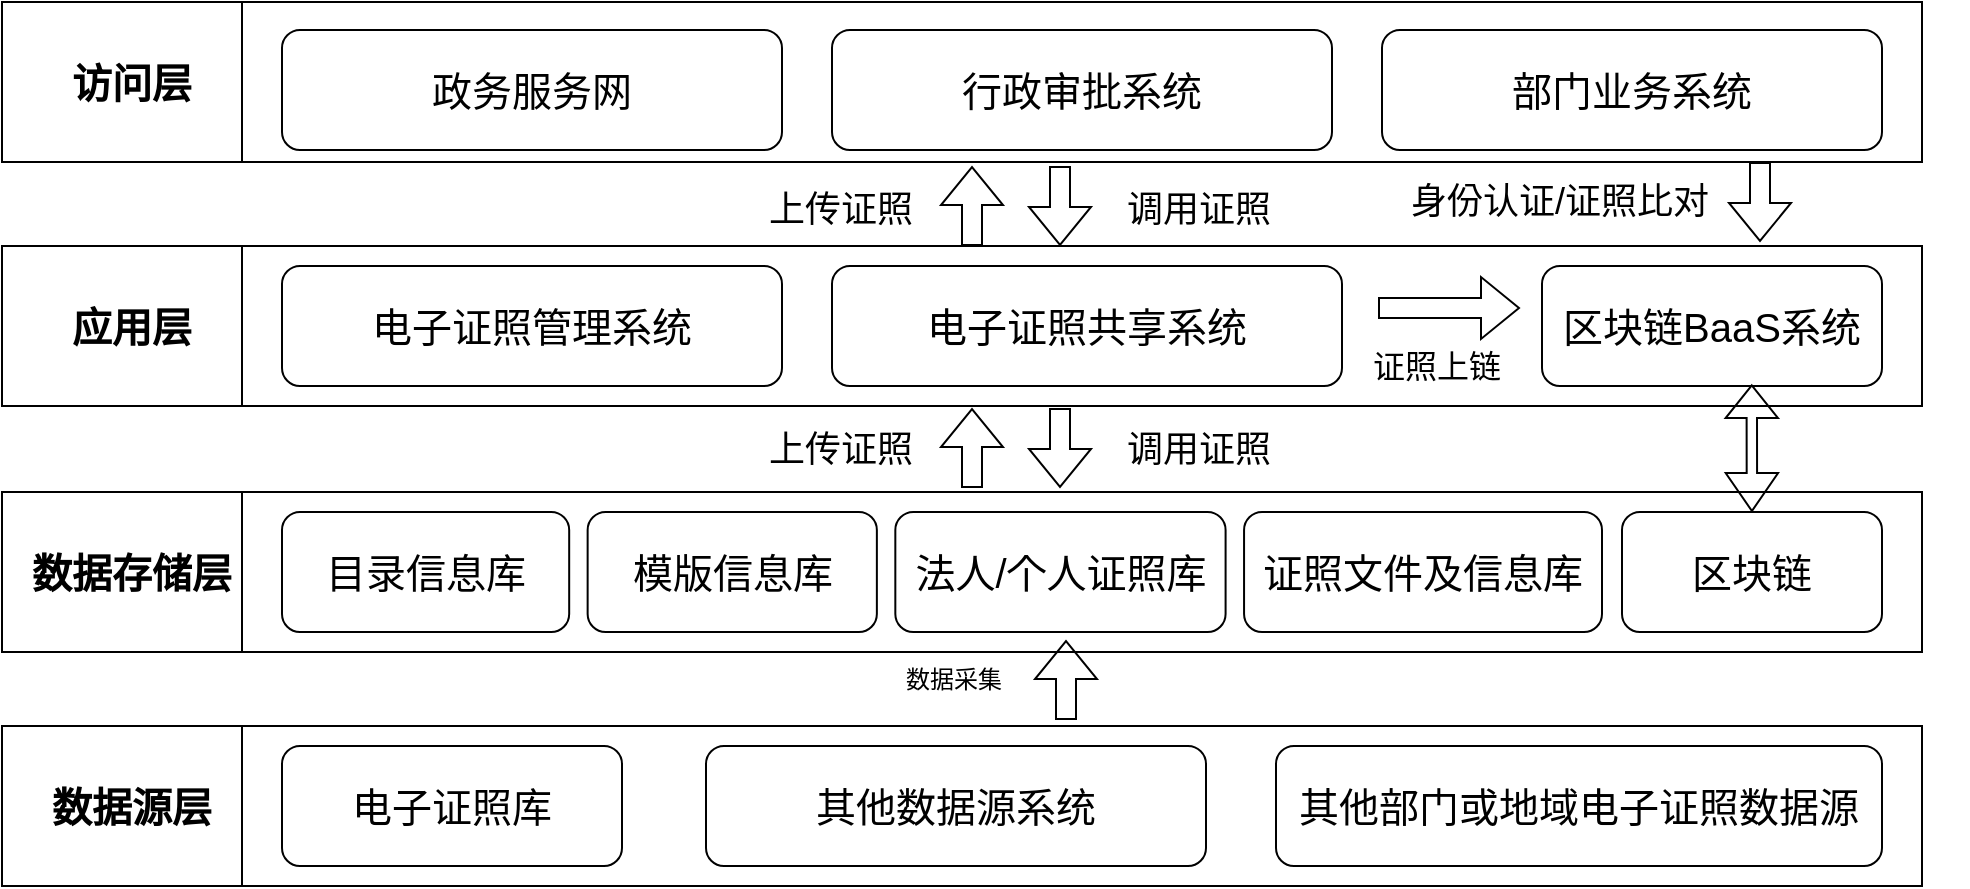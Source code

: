 <mxfile version="23.0.2" type="github">
  <diagram name="第 1 页" id="RS2oqep8soCqUfkU9GSQ">
    <mxGraphModel dx="2099" dy="735" grid="1" gridSize="10" guides="1" tooltips="1" connect="1" arrows="1" fold="1" page="1" pageScale="1" pageWidth="827" pageHeight="1169" math="0" shadow="0">
      <root>
        <mxCell id="0" />
        <mxCell id="1" parent="0" />
        <mxCell id="eS6wFpmXcqXi8iL8XK0C-51" value="" style="group" vertex="1" connectable="0" parent="1">
          <mxGeometry x="-120" y="350" width="983" height="438" as="geometry" />
        </mxCell>
        <mxCell id="eS6wFpmXcqXi8iL8XK0C-27" value="" style="group" vertex="1" connectable="0" parent="eS6wFpmXcqXi8iL8XK0C-51">
          <mxGeometry width="980" height="80" as="geometry" />
        </mxCell>
        <mxCell id="eS6wFpmXcqXi8iL8XK0C-28" value="&lt;font style=&quot;font-size: 20px;&quot;&gt;&lt;b&gt;访问层&lt;/b&gt;&lt;/font&gt;" style="rounded=0;whiteSpace=wrap;html=1;" vertex="1" parent="eS6wFpmXcqXi8iL8XK0C-27">
          <mxGeometry y="-4" width="130" height="80" as="geometry" />
        </mxCell>
        <mxCell id="eS6wFpmXcqXi8iL8XK0C-29" value="" style="rounded=0;whiteSpace=wrap;html=1;" vertex="1" parent="eS6wFpmXcqXi8iL8XK0C-27">
          <mxGeometry x="120" y="-4" width="840" height="80" as="geometry" />
        </mxCell>
        <mxCell id="eS6wFpmXcqXi8iL8XK0C-30" value="&lt;font style=&quot;font-size: 20px;&quot;&gt;政务服务网&lt;/font&gt;" style="rounded=1;whiteSpace=wrap;html=1;" vertex="1" parent="eS6wFpmXcqXi8iL8XK0C-27">
          <mxGeometry x="140" y="10" width="250" height="60" as="geometry" />
        </mxCell>
        <mxCell id="eS6wFpmXcqXi8iL8XK0C-31" value="&lt;font style=&quot;font-size: 20px;&quot;&gt;行政审批系统&lt;/font&gt;" style="rounded=1;whiteSpace=wrap;html=1;" vertex="1" parent="eS6wFpmXcqXi8iL8XK0C-27">
          <mxGeometry x="415" y="10" width="250" height="60" as="geometry" />
        </mxCell>
        <mxCell id="eS6wFpmXcqXi8iL8XK0C-32" value="&lt;font style=&quot;font-size: 20px;&quot;&gt;部门业务系统&lt;/font&gt;" style="rounded=1;whiteSpace=wrap;html=1;" vertex="1" parent="eS6wFpmXcqXi8iL8XK0C-27">
          <mxGeometry x="690" y="10" width="250" height="60" as="geometry" />
        </mxCell>
        <mxCell id="eS6wFpmXcqXi8iL8XK0C-33" value="" style="group" vertex="1" connectable="0" parent="eS6wFpmXcqXi8iL8XK0C-51">
          <mxGeometry y="118" width="980" height="80" as="geometry" />
        </mxCell>
        <mxCell id="eS6wFpmXcqXi8iL8XK0C-34" value="&lt;span style=&quot;font-size: 20px;&quot;&gt;&lt;b&gt;应用层&lt;/b&gt;&lt;/span&gt;" style="rounded=0;whiteSpace=wrap;html=1;" vertex="1" parent="eS6wFpmXcqXi8iL8XK0C-33">
          <mxGeometry width="130" height="80" as="geometry" />
        </mxCell>
        <mxCell id="eS6wFpmXcqXi8iL8XK0C-35" value="" style="rounded=0;whiteSpace=wrap;html=1;" vertex="1" parent="eS6wFpmXcqXi8iL8XK0C-33">
          <mxGeometry x="120" width="840" height="80" as="geometry" />
        </mxCell>
        <mxCell id="eS6wFpmXcqXi8iL8XK0C-58" value="&lt;span style=&quot;font-size: 20px;&quot;&gt;区块链BaaS系统&lt;/span&gt;" style="rounded=1;whiteSpace=wrap;html=1;" vertex="1" parent="eS6wFpmXcqXi8iL8XK0C-33">
          <mxGeometry x="770" y="10" width="170" height="60" as="geometry" />
        </mxCell>
        <mxCell id="eS6wFpmXcqXi8iL8XK0C-36" value="&lt;span style=&quot;font-size: 20px;&quot;&gt;电子证照管理系统&lt;/span&gt;" style="rounded=1;whiteSpace=wrap;html=1;" vertex="1" parent="eS6wFpmXcqXi8iL8XK0C-33">
          <mxGeometry x="140" y="10" width="250" height="60" as="geometry" />
        </mxCell>
        <mxCell id="eS6wFpmXcqXi8iL8XK0C-37" value="&lt;span style=&quot;font-size: 20px;&quot;&gt;电子证照共享系统&lt;/span&gt;" style="rounded=1;whiteSpace=wrap;html=1;" vertex="1" parent="eS6wFpmXcqXi8iL8XK0C-33">
          <mxGeometry x="415" y="10" width="255" height="60" as="geometry" />
        </mxCell>
        <mxCell id="eS6wFpmXcqXi8iL8XK0C-83" value="" style="shape=flexArrow;endArrow=classic;html=1;rounded=0;entryX=0;entryY=0.5;entryDx=0;entryDy=0;" edge="1" parent="eS6wFpmXcqXi8iL8XK0C-33">
          <mxGeometry width="50" height="50" relative="1" as="geometry">
            <mxPoint x="688" y="31" as="sourcePoint" />
            <mxPoint x="759.0" y="31" as="targetPoint" />
          </mxGeometry>
        </mxCell>
        <mxCell id="eS6wFpmXcqXi8iL8XK0C-84" value="&lt;font style=&quot;font-size: 16px;&quot;&gt;证照上链&lt;/font&gt;" style="text;html=1;strokeColor=none;fillColor=none;align=center;verticalAlign=middle;whiteSpace=wrap;rounded=0;" vertex="1" parent="eS6wFpmXcqXi8iL8XK0C-33">
          <mxGeometry x="673" y="45" width="89" height="30" as="geometry" />
        </mxCell>
        <mxCell id="eS6wFpmXcqXi8iL8XK0C-39" value="" style="group" vertex="1" connectable="0" parent="eS6wFpmXcqXi8iL8XK0C-51">
          <mxGeometry y="241" width="980" height="80" as="geometry" />
        </mxCell>
        <mxCell id="eS6wFpmXcqXi8iL8XK0C-40" value="&lt;span style=&quot;font-size: 20px;&quot;&gt;&lt;b&gt;数据存储层&lt;/b&gt;&lt;/span&gt;" style="rounded=0;whiteSpace=wrap;html=1;" vertex="1" parent="eS6wFpmXcqXi8iL8XK0C-39">
          <mxGeometry width="130" height="80" as="geometry" />
        </mxCell>
        <mxCell id="eS6wFpmXcqXi8iL8XK0C-41" value="" style="rounded=0;whiteSpace=wrap;html=1;" vertex="1" parent="eS6wFpmXcqXi8iL8XK0C-39">
          <mxGeometry x="120" width="840" height="80" as="geometry" />
        </mxCell>
        <mxCell id="eS6wFpmXcqXi8iL8XK0C-57" value="" style="group" vertex="1" connectable="0" parent="eS6wFpmXcqXi8iL8XK0C-39">
          <mxGeometry x="140" y="10" width="800" height="60" as="geometry" />
        </mxCell>
        <mxCell id="eS6wFpmXcqXi8iL8XK0C-42" value="&lt;span style=&quot;font-size: 20px;&quot;&gt;目录信息库&lt;/span&gt;" style="rounded=1;whiteSpace=wrap;html=1;" vertex="1" parent="eS6wFpmXcqXi8iL8XK0C-57">
          <mxGeometry width="143.59" height="60" as="geometry" />
        </mxCell>
        <mxCell id="eS6wFpmXcqXi8iL8XK0C-43" value="&lt;span style=&quot;font-size: 20px;&quot;&gt;模版信息库&lt;/span&gt;" style="rounded=1;whiteSpace=wrap;html=1;" vertex="1" parent="eS6wFpmXcqXi8iL8XK0C-57">
          <mxGeometry x="152.821" width="144.615" height="60" as="geometry" />
        </mxCell>
        <mxCell id="eS6wFpmXcqXi8iL8XK0C-44" value="&lt;span style=&quot;font-size: 20px;&quot;&gt;法人/个人证照库&lt;/span&gt;" style="rounded=1;whiteSpace=wrap;html=1;" vertex="1" parent="eS6wFpmXcqXi8iL8XK0C-57">
          <mxGeometry x="306.667" width="165.128" height="60" as="geometry" />
        </mxCell>
        <mxCell id="eS6wFpmXcqXi8iL8XK0C-55" value="&lt;span style=&quot;font-size: 20px;&quot;&gt;证照文件及信息库&lt;/span&gt;" style="rounded=1;whiteSpace=wrap;html=1;" vertex="1" parent="eS6wFpmXcqXi8iL8XK0C-57">
          <mxGeometry x="481.03" width="178.97" height="60" as="geometry" />
        </mxCell>
        <mxCell id="eS6wFpmXcqXi8iL8XK0C-56" value="&lt;span style=&quot;font-size: 20px;&quot;&gt;区块链&lt;/span&gt;" style="rounded=1;whiteSpace=wrap;html=1;" vertex="1" parent="eS6wFpmXcqXi8iL8XK0C-57">
          <mxGeometry x="670" width="130" height="60" as="geometry" />
        </mxCell>
        <mxCell id="eS6wFpmXcqXi8iL8XK0C-45" value="" style="group" vertex="1" connectable="0" parent="eS6wFpmXcqXi8iL8XK0C-51">
          <mxGeometry y="358" width="980" height="80" as="geometry" />
        </mxCell>
        <mxCell id="eS6wFpmXcqXi8iL8XK0C-46" value="&lt;span style=&quot;font-size: 20px;&quot;&gt;&lt;b&gt;数据源层&lt;/b&gt;&lt;/span&gt;" style="rounded=0;whiteSpace=wrap;html=1;" vertex="1" parent="eS6wFpmXcqXi8iL8XK0C-45">
          <mxGeometry width="130" height="80" as="geometry" />
        </mxCell>
        <mxCell id="eS6wFpmXcqXi8iL8XK0C-47" value="" style="rounded=0;whiteSpace=wrap;html=1;" vertex="1" parent="eS6wFpmXcqXi8iL8XK0C-45">
          <mxGeometry x="120" width="840" height="80" as="geometry" />
        </mxCell>
        <mxCell id="eS6wFpmXcqXi8iL8XK0C-48" value="&lt;span style=&quot;font-size: 20px;&quot;&gt;电子证照库&lt;/span&gt;" style="rounded=1;whiteSpace=wrap;html=1;" vertex="1" parent="eS6wFpmXcqXi8iL8XK0C-45">
          <mxGeometry x="140" y="10" width="170" height="60" as="geometry" />
        </mxCell>
        <mxCell id="eS6wFpmXcqXi8iL8XK0C-49" value="&lt;span style=&quot;font-size: 20px;&quot;&gt;其他数据源系统&lt;/span&gt;" style="rounded=1;whiteSpace=wrap;html=1;" vertex="1" parent="eS6wFpmXcqXi8iL8XK0C-45">
          <mxGeometry x="352" y="10" width="250" height="60" as="geometry" />
        </mxCell>
        <mxCell id="eS6wFpmXcqXi8iL8XK0C-50" value="&lt;span style=&quot;font-size: 20px;&quot;&gt;其他部门或地域电子证照数据源&lt;/span&gt;" style="rounded=1;whiteSpace=wrap;html=1;" vertex="1" parent="eS6wFpmXcqXi8iL8XK0C-45">
          <mxGeometry x="637" y="10" width="303" height="60" as="geometry" />
        </mxCell>
        <mxCell id="eS6wFpmXcqXi8iL8XK0C-53" value="" style="shape=flexArrow;endArrow=classic;html=1;rounded=0;" edge="1" parent="eS6wFpmXcqXi8iL8XK0C-51">
          <mxGeometry width="50" height="50" relative="1" as="geometry">
            <mxPoint x="532" y="355" as="sourcePoint" />
            <mxPoint x="532" y="315" as="targetPoint" />
          </mxGeometry>
        </mxCell>
        <mxCell id="eS6wFpmXcqXi8iL8XK0C-54" value="数据采集" style="text;html=1;strokeColor=none;fillColor=none;align=center;verticalAlign=middle;whiteSpace=wrap;rounded=0;" vertex="1" parent="eS6wFpmXcqXi8iL8XK0C-51">
          <mxGeometry x="446" y="320" width="60" height="30" as="geometry" />
        </mxCell>
        <mxCell id="eS6wFpmXcqXi8iL8XK0C-70" value="" style="group" vertex="1" connectable="0" parent="eS6wFpmXcqXi8iL8XK0C-51">
          <mxGeometry x="375" y="78" width="253" height="40" as="geometry" />
        </mxCell>
        <mxCell id="eS6wFpmXcqXi8iL8XK0C-63" value="" style="shape=flexArrow;endArrow=classic;html=1;rounded=0;" edge="1" parent="eS6wFpmXcqXi8iL8XK0C-70">
          <mxGeometry width="50" height="50" relative="1" as="geometry">
            <mxPoint x="110" y="40" as="sourcePoint" />
            <mxPoint x="110" as="targetPoint" />
          </mxGeometry>
        </mxCell>
        <mxCell id="eS6wFpmXcqXi8iL8XK0C-64" value="&lt;font style=&quot;font-size: 18px;&quot;&gt;上传证照&lt;/font&gt;" style="text;html=1;strokeColor=none;fillColor=none;align=center;verticalAlign=middle;whiteSpace=wrap;rounded=0;" vertex="1" parent="eS6wFpmXcqXi8iL8XK0C-70">
          <mxGeometry y="7" width="89" height="30" as="geometry" />
        </mxCell>
        <mxCell id="eS6wFpmXcqXi8iL8XK0C-67" value="" style="shape=flexArrow;endArrow=classic;html=1;rounded=0;" edge="1" parent="eS6wFpmXcqXi8iL8XK0C-70">
          <mxGeometry width="50" height="50" relative="1" as="geometry">
            <mxPoint x="154" as="sourcePoint" />
            <mxPoint x="154" y="40" as="targetPoint" />
          </mxGeometry>
        </mxCell>
        <mxCell id="eS6wFpmXcqXi8iL8XK0C-68" value="&lt;font style=&quot;font-size: 18px;&quot;&gt;调用证照&lt;/font&gt;" style="text;html=1;strokeColor=none;fillColor=none;align=center;verticalAlign=middle;whiteSpace=wrap;rounded=0;" vertex="1" parent="eS6wFpmXcqXi8iL8XK0C-70">
          <mxGeometry x="179" y="7" width="89" height="30" as="geometry" />
        </mxCell>
        <mxCell id="eS6wFpmXcqXi8iL8XK0C-71" value="" style="shape=flexArrow;endArrow=classic;html=1;rounded=0;" edge="1" parent="eS6wFpmXcqXi8iL8XK0C-51">
          <mxGeometry width="50" height="50" relative="1" as="geometry">
            <mxPoint x="485" y="239" as="sourcePoint" />
            <mxPoint x="485" y="199" as="targetPoint" />
          </mxGeometry>
        </mxCell>
        <mxCell id="eS6wFpmXcqXi8iL8XK0C-72" value="&lt;font style=&quot;font-size: 18px;&quot;&gt;上传证照&lt;/font&gt;" style="text;html=1;strokeColor=none;fillColor=none;align=center;verticalAlign=middle;whiteSpace=wrap;rounded=0;" vertex="1" parent="eS6wFpmXcqXi8iL8XK0C-51">
          <mxGeometry x="375" y="205" width="89" height="30" as="geometry" />
        </mxCell>
        <mxCell id="eS6wFpmXcqXi8iL8XK0C-73" value="" style="shape=flexArrow;endArrow=classic;html=1;rounded=0;" edge="1" parent="eS6wFpmXcqXi8iL8XK0C-51">
          <mxGeometry width="50" height="50" relative="1" as="geometry">
            <mxPoint x="529" y="199" as="sourcePoint" />
            <mxPoint x="529" y="239" as="targetPoint" />
          </mxGeometry>
        </mxCell>
        <mxCell id="eS6wFpmXcqXi8iL8XK0C-74" value="&lt;font style=&quot;font-size: 18px;&quot;&gt;调用证照&lt;/font&gt;" style="text;html=1;strokeColor=none;fillColor=none;align=center;verticalAlign=middle;whiteSpace=wrap;rounded=0;" vertex="1" parent="eS6wFpmXcqXi8iL8XK0C-51">
          <mxGeometry x="554" y="205" width="89" height="30" as="geometry" />
        </mxCell>
        <mxCell id="eS6wFpmXcqXi8iL8XK0C-77" value="" style="shape=flexArrow;endArrow=classic;html=1;rounded=0;" edge="1" parent="eS6wFpmXcqXi8iL8XK0C-51">
          <mxGeometry width="50" height="50" relative="1" as="geometry">
            <mxPoint x="879" y="76" as="sourcePoint" />
            <mxPoint x="879" y="116" as="targetPoint" />
          </mxGeometry>
        </mxCell>
        <mxCell id="eS6wFpmXcqXi8iL8XK0C-78" value="&lt;span style=&quot;font-size: 18px;&quot;&gt;身份认证/证照比对&lt;/span&gt;" style="text;html=1;strokeColor=none;fillColor=none;align=center;verticalAlign=middle;whiteSpace=wrap;rounded=0;" vertex="1" parent="eS6wFpmXcqXi8iL8XK0C-51">
          <mxGeometry x="700" y="81" width="158" height="30" as="geometry" />
        </mxCell>
        <mxCell id="eS6wFpmXcqXi8iL8XK0C-85" value="" style="shape=flexArrow;endArrow=classic;startArrow=classic;html=1;rounded=0;entryX=0.617;entryY=0.987;entryDx=0;entryDy=0;entryPerimeter=0;width=5.195;endSize=5.106;" edge="1" parent="eS6wFpmXcqXi8iL8XK0C-51" source="eS6wFpmXcqXi8iL8XK0C-56" target="eS6wFpmXcqXi8iL8XK0C-58">
          <mxGeometry width="100" height="100" relative="1" as="geometry">
            <mxPoint x="779" y="291" as="sourcePoint" />
            <mxPoint x="879" y="191" as="targetPoint" />
          </mxGeometry>
        </mxCell>
      </root>
    </mxGraphModel>
  </diagram>
</mxfile>
